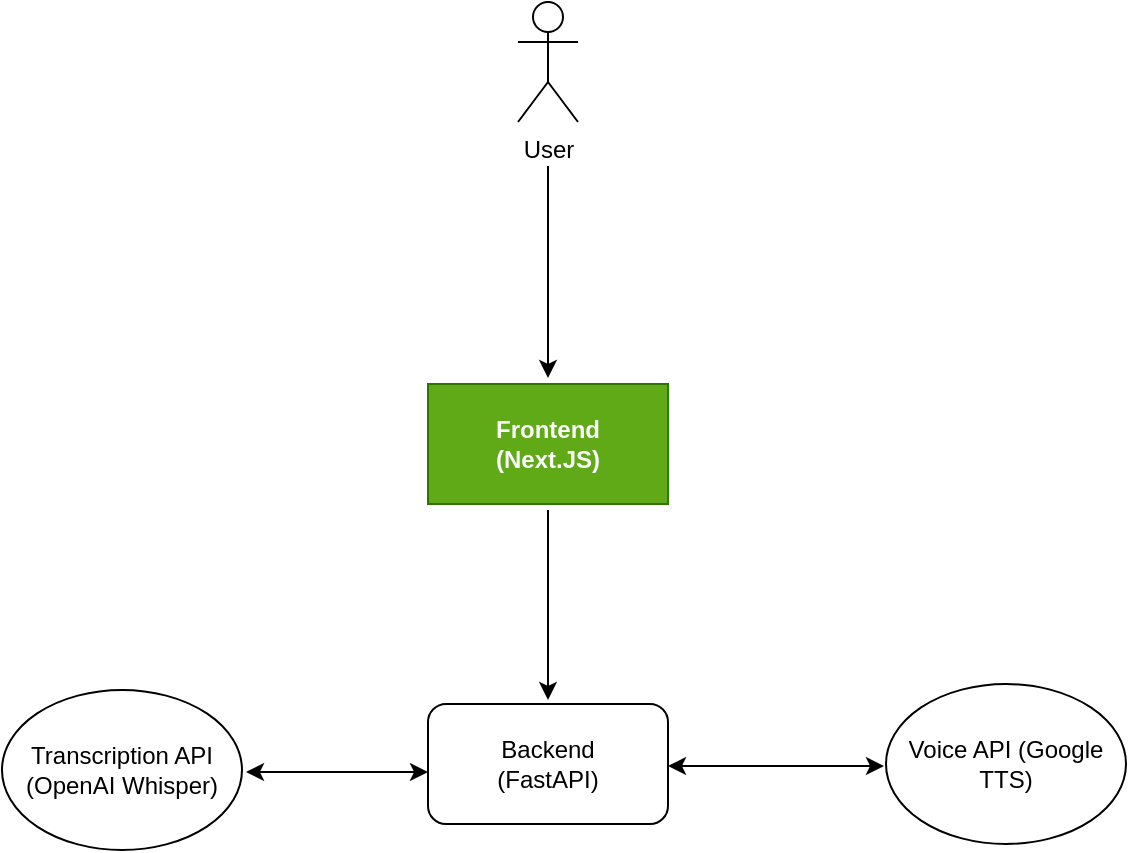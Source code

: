 <mxfile version="26.0.15">
  <diagram id="6a731a19-8d31-9384-78a2-239565b7b9f0" name="Page-1">
    <mxGraphModel dx="1434" dy="947" grid="0" gridSize="10" guides="1" tooltips="1" connect="1" arrows="1" fold="1" page="1" pageScale="1" pageWidth="1169" pageHeight="827" background="none" math="0" shadow="0">
      <root>
        <mxCell id="0" />
        <mxCell id="1" parent="0" />
        <mxCell id="fXm4gH-iVKr-M4FYp6Ai-1786" value="" style="whiteSpace=wrap;html=1;fillColor=#60a917;strokeColor=#2D7600;fontColor=#ffffff;" vertex="1" parent="1">
          <mxGeometry x="510" y="250" width="120" height="60" as="geometry" />
        </mxCell>
        <mxCell id="fXm4gH-iVKr-M4FYp6Ai-1793" style="edgeStyle=orthogonalEdgeStyle;rounded=0;orthogonalLoop=1;jettySize=auto;html=1;" edge="1" parent="1">
          <mxGeometry relative="1" as="geometry">
            <mxPoint x="570" y="408" as="targetPoint" />
            <mxPoint x="570" y="313" as="sourcePoint" />
          </mxGeometry>
        </mxCell>
        <mxCell id="fXm4gH-iVKr-M4FYp6Ai-1789" value="&lt;span style=&quot;color: rgb(250, 250, 250);&quot;&gt;&lt;b&gt;Frontend (Next.JS)&lt;/b&gt;&lt;/span&gt;" style="text;html=1;align=center;verticalAlign=middle;whiteSpace=wrap;rounded=0;" vertex="1" parent="1">
          <mxGeometry x="540" y="265" width="60" height="30" as="geometry" />
        </mxCell>
        <mxCell id="fXm4gH-iVKr-M4FYp6Ai-1796" value="" style="edgeStyle=orthogonalEdgeStyle;rounded=0;orthogonalLoop=1;jettySize=auto;html=1;" edge="1" parent="1">
          <mxGeometry relative="1" as="geometry">
            <mxPoint x="570" y="141" as="sourcePoint" />
            <mxPoint x="570" y="247" as="targetPoint" />
          </mxGeometry>
        </mxCell>
        <mxCell id="fXm4gH-iVKr-M4FYp6Ai-1794" value="User" style="shape=umlActor;verticalLabelPosition=bottom;verticalAlign=top;html=1;outlineConnect=0;" vertex="1" parent="1">
          <mxGeometry x="555" y="59" width="30" height="60" as="geometry" />
        </mxCell>
        <mxCell id="fXm4gH-iVKr-M4FYp6Ai-1798" value="" style="rounded=1;whiteSpace=wrap;html=1;" vertex="1" parent="1">
          <mxGeometry x="510" y="410" width="120" height="60" as="geometry" />
        </mxCell>
        <mxCell id="fXm4gH-iVKr-M4FYp6Ai-1799" value="Backend (FastAPI)" style="text;html=1;align=center;verticalAlign=middle;whiteSpace=wrap;rounded=0;" vertex="1" parent="1">
          <mxGeometry x="540" y="425" width="60" height="30" as="geometry" />
        </mxCell>
        <mxCell id="fXm4gH-iVKr-M4FYp6Ai-1801" value="Voice API (Google TTS)" style="ellipse;whiteSpace=wrap;html=1;" vertex="1" parent="1">
          <mxGeometry x="739" y="400" width="120" height="80" as="geometry" />
        </mxCell>
        <mxCell id="fXm4gH-iVKr-M4FYp6Ai-1802" value="Transcription API (OpenAI Whisper)" style="ellipse;whiteSpace=wrap;html=1;" vertex="1" parent="1">
          <mxGeometry x="297" y="403" width="120" height="80" as="geometry" />
        </mxCell>
        <mxCell id="fXm4gH-iVKr-M4FYp6Ai-1804" value="" style="endArrow=classic;startArrow=classic;html=1;rounded=0;" edge="1" parent="1">
          <mxGeometry width="50" height="50" relative="1" as="geometry">
            <mxPoint x="419" y="444" as="sourcePoint" />
            <mxPoint x="510" y="444" as="targetPoint" />
          </mxGeometry>
        </mxCell>
        <mxCell id="fXm4gH-iVKr-M4FYp6Ai-1805" value="" style="endArrow=classic;startArrow=classic;html=1;rounded=0;" edge="1" parent="1">
          <mxGeometry width="50" height="50" relative="1" as="geometry">
            <mxPoint x="630" y="441" as="sourcePoint" />
            <mxPoint x="738" y="441" as="targetPoint" />
          </mxGeometry>
        </mxCell>
      </root>
    </mxGraphModel>
  </diagram>
</mxfile>
